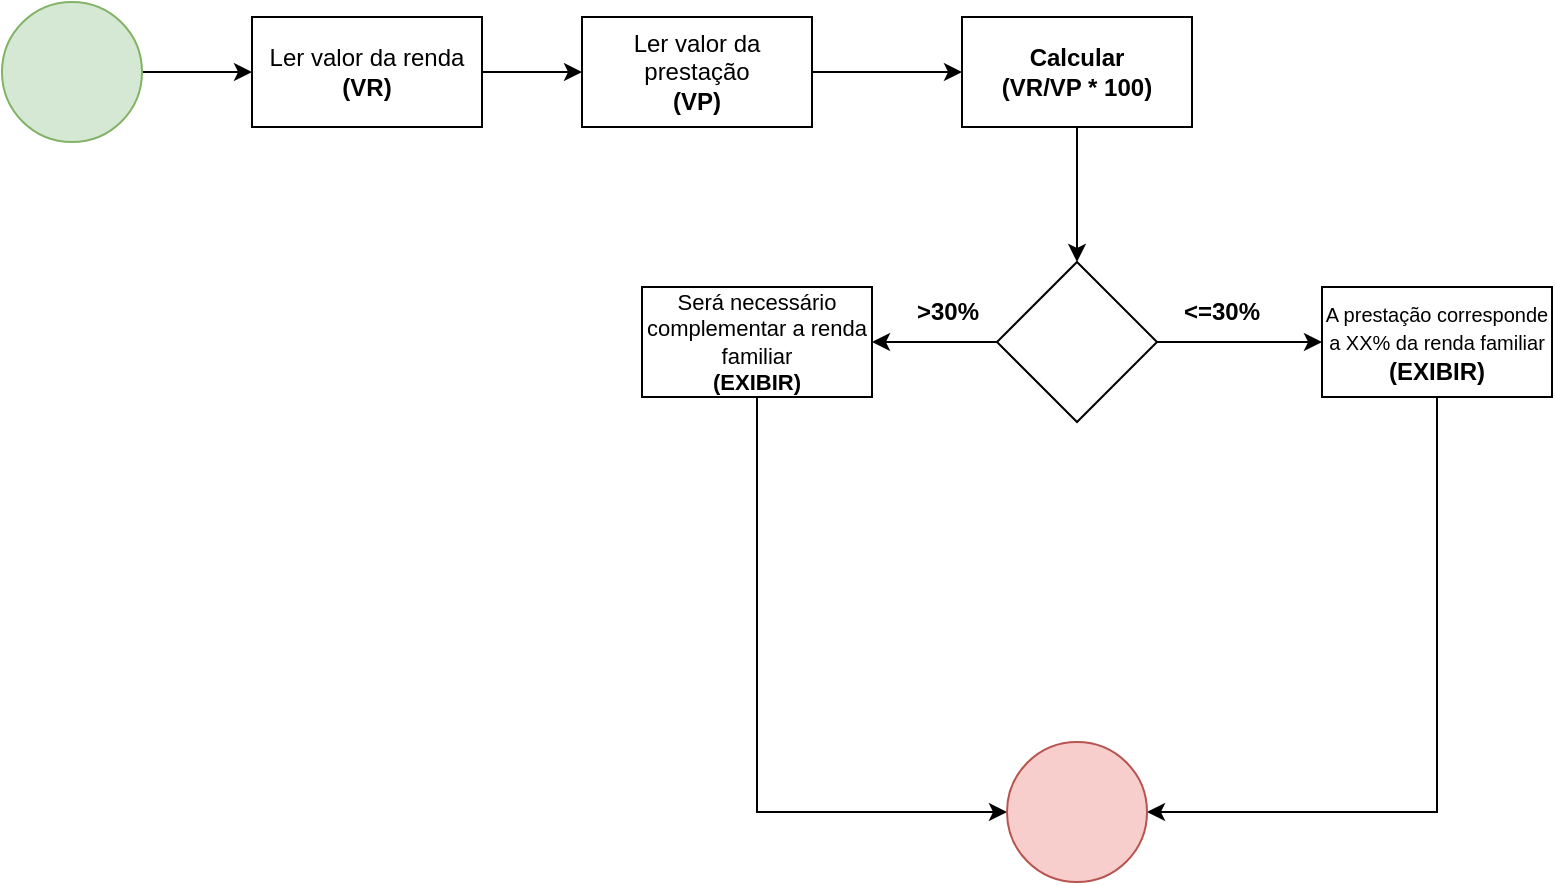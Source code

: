 <mxfile version="21.6.9" type="device">
  <diagram name="Página-1" id="VPaBMDaHTB9HfiLiQaGy">
    <mxGraphModel dx="1050" dy="566" grid="1" gridSize="10" guides="1" tooltips="1" connect="1" arrows="1" fold="1" page="1" pageScale="1" pageWidth="827" pageHeight="1169" math="0" shadow="0">
      <root>
        <mxCell id="0" />
        <mxCell id="1" parent="0" />
        <mxCell id="px3PM5JMwltkZzgfnrHL-3" value="" style="edgeStyle=orthogonalEdgeStyle;rounded=0;orthogonalLoop=1;jettySize=auto;html=1;" edge="1" parent="1" source="px3PM5JMwltkZzgfnrHL-1" target="px3PM5JMwltkZzgfnrHL-2">
          <mxGeometry relative="1" as="geometry" />
        </mxCell>
        <mxCell id="px3PM5JMwltkZzgfnrHL-1" value="" style="ellipse;whiteSpace=wrap;html=1;aspect=fixed;fillColor=#d5e8d4;strokeColor=#82b366;" vertex="1" parent="1">
          <mxGeometry x="30" y="30" width="70" height="70" as="geometry" />
        </mxCell>
        <mxCell id="px3PM5JMwltkZzgfnrHL-7" style="edgeStyle=orthogonalEdgeStyle;rounded=0;orthogonalLoop=1;jettySize=auto;html=1;exitX=1;exitY=0.5;exitDx=0;exitDy=0;entryX=0;entryY=0.5;entryDx=0;entryDy=0;" edge="1" parent="1" source="px3PM5JMwltkZzgfnrHL-2" target="px3PM5JMwltkZzgfnrHL-6">
          <mxGeometry relative="1" as="geometry" />
        </mxCell>
        <mxCell id="px3PM5JMwltkZzgfnrHL-2" value="Ler valor da renda&lt;br&gt;&lt;b&gt;(VR)&lt;/b&gt;" style="whiteSpace=wrap;html=1;" vertex="1" parent="1">
          <mxGeometry x="155" y="37.5" width="115" height="55" as="geometry" />
        </mxCell>
        <mxCell id="px3PM5JMwltkZzgfnrHL-11" style="edgeStyle=orthogonalEdgeStyle;rounded=0;orthogonalLoop=1;jettySize=auto;html=1;exitX=1;exitY=0.5;exitDx=0;exitDy=0;entryX=0;entryY=0.5;entryDx=0;entryDy=0;" edge="1" parent="1" source="px3PM5JMwltkZzgfnrHL-6" target="px3PM5JMwltkZzgfnrHL-10">
          <mxGeometry relative="1" as="geometry" />
        </mxCell>
        <mxCell id="px3PM5JMwltkZzgfnrHL-6" value="Ler valor da prestação&lt;br&gt;&lt;b&gt;(VP)&lt;/b&gt;" style="whiteSpace=wrap;html=1;" vertex="1" parent="1">
          <mxGeometry x="320" y="37.5" width="115" height="55" as="geometry" />
        </mxCell>
        <mxCell id="px3PM5JMwltkZzgfnrHL-13" value="" style="edgeStyle=orthogonalEdgeStyle;rounded=0;orthogonalLoop=1;jettySize=auto;html=1;" edge="1" parent="1" source="px3PM5JMwltkZzgfnrHL-10" target="px3PM5JMwltkZzgfnrHL-12">
          <mxGeometry relative="1" as="geometry" />
        </mxCell>
        <mxCell id="px3PM5JMwltkZzgfnrHL-10" value="&lt;b&gt;Calcular&lt;br&gt;(VR/VP * 100)&lt;br&gt;&lt;/b&gt;" style="whiteSpace=wrap;html=1;" vertex="1" parent="1">
          <mxGeometry x="510" y="37.5" width="115" height="55" as="geometry" />
        </mxCell>
        <mxCell id="px3PM5JMwltkZzgfnrHL-21" style="edgeStyle=orthogonalEdgeStyle;rounded=0;orthogonalLoop=1;jettySize=auto;html=1;exitX=1;exitY=0.5;exitDx=0;exitDy=0;entryX=0;entryY=0.5;entryDx=0;entryDy=0;" edge="1" parent="1" source="px3PM5JMwltkZzgfnrHL-12" target="px3PM5JMwltkZzgfnrHL-18">
          <mxGeometry relative="1" as="geometry" />
        </mxCell>
        <mxCell id="px3PM5JMwltkZzgfnrHL-22" style="edgeStyle=orthogonalEdgeStyle;rounded=0;orthogonalLoop=1;jettySize=auto;html=1;exitX=0;exitY=0.5;exitDx=0;exitDy=0;entryX=1;entryY=0.5;entryDx=0;entryDy=0;" edge="1" parent="1" source="px3PM5JMwltkZzgfnrHL-12" target="px3PM5JMwltkZzgfnrHL-19">
          <mxGeometry relative="1" as="geometry" />
        </mxCell>
        <mxCell id="px3PM5JMwltkZzgfnrHL-12" value="" style="rhombus;whiteSpace=wrap;html=1;" vertex="1" parent="1">
          <mxGeometry x="527.5" y="160" width="80" height="80" as="geometry" />
        </mxCell>
        <mxCell id="px3PM5JMwltkZzgfnrHL-25" style="edgeStyle=orthogonalEdgeStyle;rounded=0;orthogonalLoop=1;jettySize=auto;html=1;exitX=0.5;exitY=1;exitDx=0;exitDy=0;entryX=1;entryY=0.5;entryDx=0;entryDy=0;" edge="1" parent="1" source="px3PM5JMwltkZzgfnrHL-18" target="px3PM5JMwltkZzgfnrHL-23">
          <mxGeometry relative="1" as="geometry" />
        </mxCell>
        <mxCell id="px3PM5JMwltkZzgfnrHL-18" value="&lt;font style=&quot;font-size: 10px;&quot;&gt;A prestação corresponde a XX% da renda familiar&lt;br&gt;&lt;/font&gt;&lt;b&gt;(EXIBIR)&lt;br&gt;&lt;/b&gt;" style="whiteSpace=wrap;html=1;" vertex="1" parent="1">
          <mxGeometry x="690" y="172.5" width="115" height="55" as="geometry" />
        </mxCell>
        <mxCell id="px3PM5JMwltkZzgfnrHL-24" style="edgeStyle=orthogonalEdgeStyle;rounded=0;orthogonalLoop=1;jettySize=auto;html=1;exitX=0.5;exitY=1;exitDx=0;exitDy=0;entryX=0;entryY=0.5;entryDx=0;entryDy=0;" edge="1" parent="1" source="px3PM5JMwltkZzgfnrHL-19" target="px3PM5JMwltkZzgfnrHL-23">
          <mxGeometry relative="1" as="geometry" />
        </mxCell>
        <mxCell id="px3PM5JMwltkZzgfnrHL-19" value="&lt;font style=&quot;font-size: 11px;&quot;&gt;Será necessário complementar a renda familiar&lt;br style=&quot;font-size: 11px;&quot;&gt;&lt;/font&gt;&lt;b style=&quot;border-color: var(--border-color); font-size: 11px;&quot;&gt;(EXIBIR)&lt;/b&gt;&lt;b style=&quot;font-size: 11px;&quot;&gt;&lt;br style=&quot;font-size: 11px;&quot;&gt;&lt;/b&gt;" style="whiteSpace=wrap;html=1;fontSize=11;" vertex="1" parent="1">
          <mxGeometry x="350" y="172.5" width="115" height="55" as="geometry" />
        </mxCell>
        <mxCell id="px3PM5JMwltkZzgfnrHL-23" value="" style="ellipse;whiteSpace=wrap;html=1;aspect=fixed;fillColor=#f8cecc;strokeColor=#b85450;" vertex="1" parent="1">
          <mxGeometry x="532.5" y="400" width="70" height="70" as="geometry" />
        </mxCell>
        <mxCell id="px3PM5JMwltkZzgfnrHL-26" value="&lt;b&gt;&amp;gt;30%&lt;/b&gt;" style="text;html=1;strokeColor=none;fillColor=none;align=center;verticalAlign=middle;whiteSpace=wrap;rounded=0;" vertex="1" parent="1">
          <mxGeometry x="472.5" y="170" width="60" height="30" as="geometry" />
        </mxCell>
        <mxCell id="px3PM5JMwltkZzgfnrHL-27" value="&lt;b&gt;&amp;lt;=30%&lt;/b&gt;" style="text;html=1;strokeColor=none;fillColor=none;align=center;verticalAlign=middle;whiteSpace=wrap;rounded=0;" vertex="1" parent="1">
          <mxGeometry x="610" y="170" width="60" height="30" as="geometry" />
        </mxCell>
      </root>
    </mxGraphModel>
  </diagram>
</mxfile>
